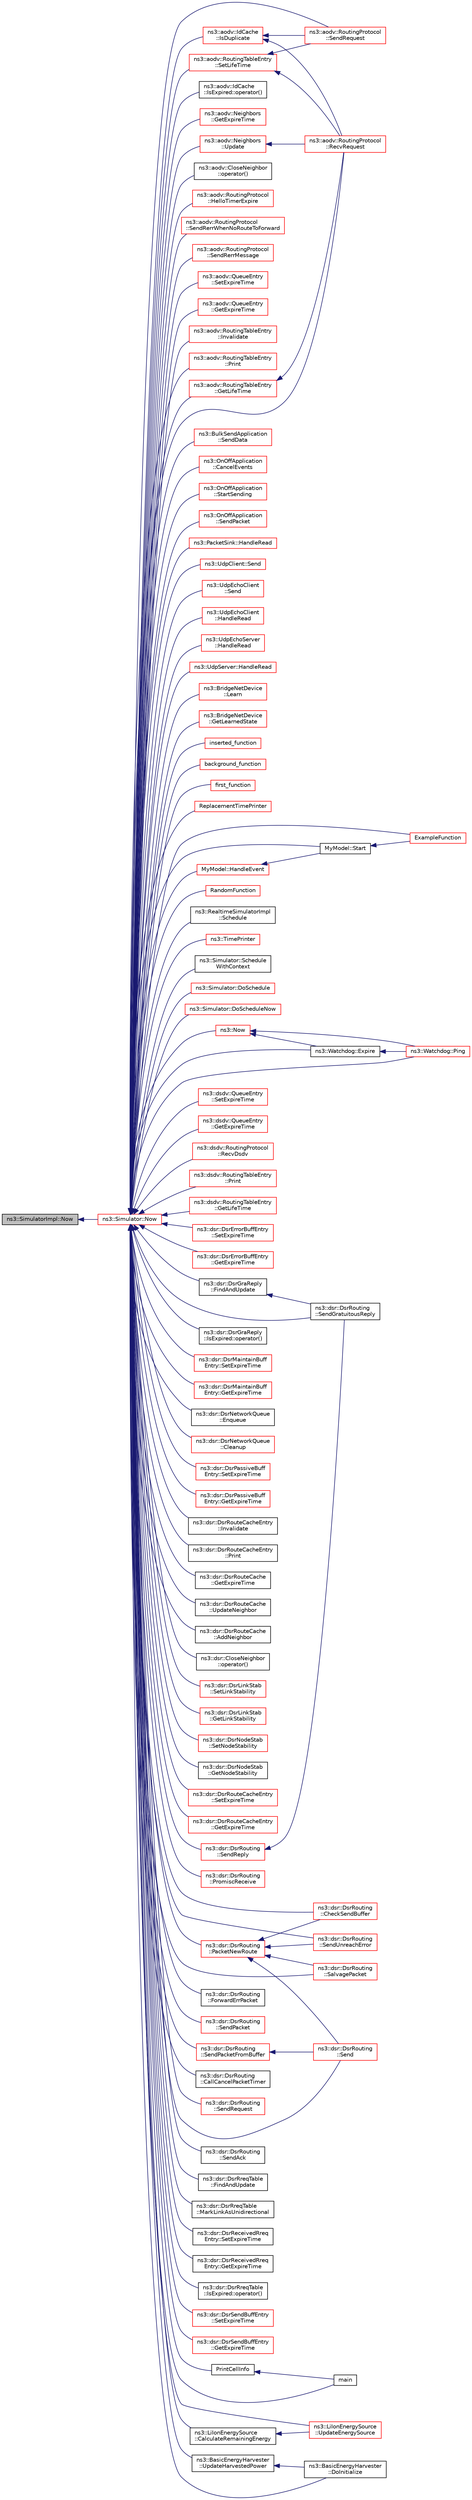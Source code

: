 digraph "ns3::SimulatorImpl::Now"
{
  edge [fontname="Helvetica",fontsize="10",labelfontname="Helvetica",labelfontsize="10"];
  node [fontname="Helvetica",fontsize="10",shape=record];
  rankdir="LR";
  Node1 [label="ns3::SimulatorImpl::Now",height=0.2,width=0.4,color="black", fillcolor="grey75", style="filled", fontcolor="black"];
  Node1 -> Node2 [dir="back",color="midnightblue",fontsize="10",style="solid"];
  Node2 [label="ns3::Simulator::Now",height=0.2,width=0.4,color="red", fillcolor="white", style="filled",URL="$d7/deb/classns3_1_1Simulator.html#ac3178fa975b419f7875e7105be122800"];
  Node2 -> Node3 [dir="back",color="midnightblue",fontsize="10",style="solid"];
  Node3 [label="ns3::aodv::IdCache\l::IsDuplicate",height=0.2,width=0.4,color="red", fillcolor="white", style="filled",URL="$d4/d92/classns3_1_1aodv_1_1IdCache.html#a6f32458e4f47ab3d977d8c81742b172c",tooltip="Check that entry (addr, id) exists in cache. Add entry, if it doesn&#39;t exist. "];
  Node3 -> Node4 [dir="back",color="midnightblue",fontsize="10",style="solid"];
  Node4 [label="ns3::aodv::RoutingProtocol\l::SendRequest",height=0.2,width=0.4,color="red", fillcolor="white", style="filled",URL="$db/dd0/classns3_1_1aodv_1_1RoutingProtocol.html#a483f8df4d7855b2a71e506f665ca0828",tooltip="Send RREQ. "];
  Node3 -> Node5 [dir="back",color="midnightblue",fontsize="10",style="solid"];
  Node5 [label="ns3::aodv::RoutingProtocol\l::RecvRequest",height=0.2,width=0.4,color="red", fillcolor="white", style="filled",URL="$db/dd0/classns3_1_1aodv_1_1RoutingProtocol.html#adc8555f0e1e8ba05ea80a412b412d064",tooltip="Receive RREQ. "];
  Node2 -> Node6 [dir="back",color="midnightblue",fontsize="10",style="solid"];
  Node6 [label="ns3::aodv::IdCache\l::IsExpired::operator()",height=0.2,width=0.4,color="black", fillcolor="white", style="filled",URL="$dd/db8/structns3_1_1aodv_1_1IdCache_1_1IsExpired.html#a0b3a20e3b5caba41ac616c638e46b654"];
  Node2 -> Node7 [dir="back",color="midnightblue",fontsize="10",style="solid"];
  Node7 [label="ns3::aodv::Neighbors\l::GetExpireTime",height=0.2,width=0.4,color="red", fillcolor="white", style="filled",URL="$d7/d21/classns3_1_1aodv_1_1Neighbors.html#a08811b3c7cfcc0a152a05d2d582ea6eb",tooltip="Return expire time for neighbor node with address addr, if exists, else return 0. ..."];
  Node2 -> Node8 [dir="back",color="midnightblue",fontsize="10",style="solid"];
  Node8 [label="ns3::aodv::Neighbors\l::Update",height=0.2,width=0.4,color="red", fillcolor="white", style="filled",URL="$d7/d21/classns3_1_1aodv_1_1Neighbors.html#a88577f05c06fbff8cf9ed281e9077f6e",tooltip="Update expire time for entry with address addr, if it exists, else add new entry. ..."];
  Node8 -> Node5 [dir="back",color="midnightblue",fontsize="10",style="solid"];
  Node2 -> Node9 [dir="back",color="midnightblue",fontsize="10",style="solid"];
  Node9 [label="ns3::aodv::CloseNeighbor\l::operator()",height=0.2,width=0.4,color="black", fillcolor="white", style="filled",URL="$db/d80/structns3_1_1aodv_1_1CloseNeighbor.html#a1d20d60ac0f7d92abed2f4d4cae66aa1"];
  Node2 -> Node4 [dir="back",color="midnightblue",fontsize="10",style="solid"];
  Node2 -> Node5 [dir="back",color="midnightblue",fontsize="10",style="solid"];
  Node2 -> Node10 [dir="back",color="midnightblue",fontsize="10",style="solid"];
  Node10 [label="ns3::aodv::RoutingProtocol\l::HelloTimerExpire",height=0.2,width=0.4,color="red", fillcolor="white", style="filled",URL="$db/dd0/classns3_1_1aodv_1_1RoutingProtocol.html#a4dc002f2942cbcf436d16183c1c71f10",tooltip="Schedule next send of hello message. "];
  Node2 -> Node11 [dir="back",color="midnightblue",fontsize="10",style="solid"];
  Node11 [label="ns3::aodv::RoutingProtocol\l::SendRerrWhenNoRouteToForward",height=0.2,width=0.4,color="red", fillcolor="white", style="filled",URL="$db/dd0/classns3_1_1aodv_1_1RoutingProtocol.html#aa8b4c8c3811348aa19e76218523796af"];
  Node2 -> Node12 [dir="back",color="midnightblue",fontsize="10",style="solid"];
  Node12 [label="ns3::aodv::RoutingProtocol\l::SendRerrMessage",height=0.2,width=0.4,color="red", fillcolor="white", style="filled",URL="$db/dd0/classns3_1_1aodv_1_1RoutingProtocol.html#abc216040fe7b7ac100ea7bf2ce9a0bdb",tooltip="Forward RERR. "];
  Node2 -> Node13 [dir="back",color="midnightblue",fontsize="10",style="solid"];
  Node13 [label="ns3::aodv::QueueEntry\l::SetExpireTime",height=0.2,width=0.4,color="red", fillcolor="white", style="filled",URL="$df/da1/classns3_1_1aodv_1_1QueueEntry.html#aa1837744c201bb1c76532ac6b8c916e8"];
  Node2 -> Node14 [dir="back",color="midnightblue",fontsize="10",style="solid"];
  Node14 [label="ns3::aodv::QueueEntry\l::GetExpireTime",height=0.2,width=0.4,color="red", fillcolor="white", style="filled",URL="$df/da1/classns3_1_1aodv_1_1QueueEntry.html#a4708195804d9c474a20e4e581a814622"];
  Node2 -> Node15 [dir="back",color="midnightblue",fontsize="10",style="solid"];
  Node15 [label="ns3::aodv::RoutingTableEntry\l::Invalidate",height=0.2,width=0.4,color="red", fillcolor="white", style="filled",URL="$d7/d69/classns3_1_1aodv_1_1RoutingTableEntry.html#a828a495f05feac45830d398ad0704e5f",tooltip="Mark entry as \"down\" (i.e. disable it) "];
  Node2 -> Node16 [dir="back",color="midnightblue",fontsize="10",style="solid"];
  Node16 [label="ns3::aodv::RoutingTableEntry\l::Print",height=0.2,width=0.4,color="red", fillcolor="white", style="filled",URL="$d7/d69/classns3_1_1aodv_1_1RoutingTableEntry.html#abe0a4cb20972ee53d3d6032e3af42d8a"];
  Node2 -> Node17 [dir="back",color="midnightblue",fontsize="10",style="solid"];
  Node17 [label="ns3::aodv::RoutingTableEntry\l::SetLifeTime",height=0.2,width=0.4,color="red", fillcolor="white", style="filled",URL="$d7/d69/classns3_1_1aodv_1_1RoutingTableEntry.html#a4ae3e687225c45915155b4e7f0f76b53"];
  Node17 -> Node4 [dir="back",color="midnightblue",fontsize="10",style="solid"];
  Node17 -> Node5 [dir="back",color="midnightblue",fontsize="10",style="solid"];
  Node2 -> Node18 [dir="back",color="midnightblue",fontsize="10",style="solid"];
  Node18 [label="ns3::aodv::RoutingTableEntry\l::GetLifeTime",height=0.2,width=0.4,color="red", fillcolor="white", style="filled",URL="$d7/d69/classns3_1_1aodv_1_1RoutingTableEntry.html#a342145eb4c5e8300a3895028f7915a74"];
  Node18 -> Node5 [dir="back",color="midnightblue",fontsize="10",style="solid"];
  Node2 -> Node19 [dir="back",color="midnightblue",fontsize="10",style="solid"];
  Node19 [label="ns3::BulkSendApplication\l::SendData",height=0.2,width=0.4,color="red", fillcolor="white", style="filled",URL="$de/dc0/classns3_1_1BulkSendApplication.html#afada5c9e192f74cce5eb7f99595d60da",tooltip="Send data until the L4 transmission buffer is full. "];
  Node2 -> Node20 [dir="back",color="midnightblue",fontsize="10",style="solid"];
  Node20 [label="ns3::OnOffApplication\l::CancelEvents",height=0.2,width=0.4,color="red", fillcolor="white", style="filled",URL="$dc/d04/classns3_1_1OnOffApplication.html#afb253c6f54b73e7ca4599ad5541bce5c",tooltip="Cancel all pending events. "];
  Node2 -> Node21 [dir="back",color="midnightblue",fontsize="10",style="solid"];
  Node21 [label="ns3::OnOffApplication\l::StartSending",height=0.2,width=0.4,color="red", fillcolor="white", style="filled",URL="$dc/d04/classns3_1_1OnOffApplication.html#ac3d42b6fa582b938e0197c1b8c015583",tooltip="Start an On period. "];
  Node2 -> Node22 [dir="back",color="midnightblue",fontsize="10",style="solid"];
  Node22 [label="ns3::OnOffApplication\l::SendPacket",height=0.2,width=0.4,color="red", fillcolor="white", style="filled",URL="$dc/d04/classns3_1_1OnOffApplication.html#afe6fb4d4e772370c797b722dbe6f7e3f",tooltip="Send a packet. "];
  Node2 -> Node23 [dir="back",color="midnightblue",fontsize="10",style="solid"];
  Node23 [label="ns3::PacketSink::HandleRead",height=0.2,width=0.4,color="red", fillcolor="white", style="filled",URL="$d9/dcb/classns3_1_1PacketSink.html#a6bffa1d7397f8aa2588a19686301de55",tooltip="Handle a packet received by the application. "];
  Node2 -> Node24 [dir="back",color="midnightblue",fontsize="10",style="solid"];
  Node24 [label="ns3::UdpClient::Send",height=0.2,width=0.4,color="red", fillcolor="white", style="filled",URL="$de/da9/classns3_1_1UdpClient.html#a1f30c47c9851f26913dbff4560979868",tooltip="Send a packet. "];
  Node2 -> Node25 [dir="back",color="midnightblue",fontsize="10",style="solid"];
  Node25 [label="ns3::UdpEchoClient\l::Send",height=0.2,width=0.4,color="red", fillcolor="white", style="filled",URL="$de/d6b/classns3_1_1UdpEchoClient.html#acdbfd43efe67c30d2eb0b92a8dcbcdde",tooltip="Send a packet. "];
  Node2 -> Node26 [dir="back",color="midnightblue",fontsize="10",style="solid"];
  Node26 [label="ns3::UdpEchoClient\l::HandleRead",height=0.2,width=0.4,color="red", fillcolor="white", style="filled",URL="$de/d6b/classns3_1_1UdpEchoClient.html#a44ea5f4d53219277cde466b9141d0d12",tooltip="Handle a packet reception. "];
  Node2 -> Node27 [dir="back",color="midnightblue",fontsize="10",style="solid"];
  Node27 [label="ns3::UdpEchoServer\l::HandleRead",height=0.2,width=0.4,color="red", fillcolor="white", style="filled",URL="$df/dc8/classns3_1_1UdpEchoServer.html#adcb6eb00f837652d738d2357ef7c11a3",tooltip="Handle a packet reception. "];
  Node2 -> Node28 [dir="back",color="midnightblue",fontsize="10",style="solid"];
  Node28 [label="ns3::UdpServer::HandleRead",height=0.2,width=0.4,color="red", fillcolor="white", style="filled",URL="$d0/d90/classns3_1_1UdpServer.html#a65a01672657a4a49f65cd3c3bb1ee420",tooltip="Handle a packet reception. "];
  Node2 -> Node29 [dir="back",color="midnightblue",fontsize="10",style="solid"];
  Node29 [label="ns3::BridgeNetDevice\l::Learn",height=0.2,width=0.4,color="red", fillcolor="white", style="filled",URL="$d9/d8d/classns3_1_1BridgeNetDevice.html#a9e0a97f4e3b3aa2cd1a3516cb739f721",tooltip="Learns the port a MAC address is sending from. "];
  Node2 -> Node30 [dir="back",color="midnightblue",fontsize="10",style="solid"];
  Node30 [label="ns3::BridgeNetDevice\l::GetLearnedState",height=0.2,width=0.4,color="red", fillcolor="white", style="filled",URL="$d9/d8d/classns3_1_1BridgeNetDevice.html#a944d20ca7524ef699812e653670407b6",tooltip="Gets the port associated to a source address. "];
  Node2 -> Node31 [dir="back",color="midnightblue",fontsize="10",style="solid"];
  Node31 [label="inserted_function",height=0.2,width=0.4,color="red", fillcolor="white", style="filled",URL="$d2/def/main-test-sync_8cc.html#a9b03c33f77fcea8b7888887fed6aa11f"];
  Node2 -> Node32 [dir="back",color="midnightblue",fontsize="10",style="solid"];
  Node32 [label="background_function",height=0.2,width=0.4,color="red", fillcolor="white", style="filled",URL="$d2/def/main-test-sync_8cc.html#afeb997847681305e1f5fd01776870464"];
  Node2 -> Node33 [dir="back",color="midnightblue",fontsize="10",style="solid"];
  Node33 [label="first_function",height=0.2,width=0.4,color="red", fillcolor="white", style="filled",URL="$d2/def/main-test-sync_8cc.html#aa009afa571d9f2b4edbeeb80fb22fca3"];
  Node2 -> Node34 [dir="back",color="midnightblue",fontsize="10",style="solid"];
  Node34 [label="ReplacementTimePrinter",height=0.2,width=0.4,color="red", fillcolor="white", style="filled",URL="$dd/d8e/sample-log-time-format_8cc.html#a88ecb1122aacd8f4e9f8a7c8319dc180"];
  Node2 -> Node35 [dir="back",color="midnightblue",fontsize="10",style="solid"];
  Node35 [label="MyModel::Start",height=0.2,width=0.4,color="black", fillcolor="white", style="filled",URL="$d5/da6/classMyModel.html#abf08683668663b0613f41d5528c9fb78"];
  Node35 -> Node36 [dir="back",color="midnightblue",fontsize="10",style="solid"];
  Node36 [label="ExampleFunction",height=0.2,width=0.4,color="red", fillcolor="white", style="filled",URL="$da/d5a/sample-simulator_8cc.html#a445145225afdfd0a7f9ec1780b5cd49d"];
  Node2 -> Node37 [dir="back",color="midnightblue",fontsize="10",style="solid"];
  Node37 [label="MyModel::HandleEvent",height=0.2,width=0.4,color="red", fillcolor="white", style="filled",URL="$d5/da6/classMyModel.html#ab922ec537229c1478f22fdca05410f29"];
  Node37 -> Node35 [dir="back",color="midnightblue",fontsize="10",style="solid"];
  Node2 -> Node36 [dir="back",color="midnightblue",fontsize="10",style="solid"];
  Node2 -> Node38 [dir="back",color="midnightblue",fontsize="10",style="solid"];
  Node38 [label="RandomFunction",height=0.2,width=0.4,color="red", fillcolor="white", style="filled",URL="$da/d5a/sample-simulator_8cc.html#a935efb5a8a96132ec1ba8bd67487b97b"];
  Node2 -> Node39 [dir="back",color="midnightblue",fontsize="10",style="solid"];
  Node39 [label="ns3::RealtimeSimulatorImpl\l::Schedule",height=0.2,width=0.4,color="black", fillcolor="white", style="filled",URL="$da/d73/classns3_1_1RealtimeSimulatorImpl.html#a2ff9f754084280c9f478cc7028cce3bf"];
  Node2 -> Node40 [dir="back",color="midnightblue",fontsize="10",style="solid"];
  Node40 [label="ns3::TimePrinter",height=0.2,width=0.4,color="red", fillcolor="white", style="filled",URL="$d8/dff/group__logging.html#gaaad3642e8247a056cd83001d805b0812"];
  Node2 -> Node41 [dir="back",color="midnightblue",fontsize="10",style="solid"];
  Node41 [label="ns3::Simulator::Schedule\lWithContext",height=0.2,width=0.4,color="black", fillcolor="white", style="filled",URL="$d7/deb/classns3_1_1Simulator.html#a5ba9b2de598375791433f1bb9ba9ca83"];
  Node2 -> Node42 [dir="back",color="midnightblue",fontsize="10",style="solid"];
  Node42 [label="ns3::Simulator::DoSchedule",height=0.2,width=0.4,color="red", fillcolor="white", style="filled",URL="$d7/deb/classns3_1_1Simulator.html#a47af23973938819bdc89cb2807e09ed5"];
  Node2 -> Node43 [dir="back",color="midnightblue",fontsize="10",style="solid"];
  Node43 [label="ns3::Simulator::DoScheduleNow",height=0.2,width=0.4,color="red", fillcolor="white", style="filled",URL="$d7/deb/classns3_1_1Simulator.html#a9377ee62d67f7923318c4313a3b285f8"];
  Node2 -> Node44 [dir="back",color="midnightblue",fontsize="10",style="solid"];
  Node44 [label="ns3::Now",height=0.2,width=0.4,color="red", fillcolor="white", style="filled",URL="$d4/d8b/group__simulator.html#gac3635e2e87f7ce316c89290ee1b01d0d",tooltip="create an ns3::Time instance which contains the current simulation time. "];
  Node44 -> Node45 [dir="back",color="midnightblue",fontsize="10",style="solid"];
  Node45 [label="ns3::Watchdog::Ping",height=0.2,width=0.4,color="red", fillcolor="white", style="filled",URL="$d7/dba/classns3_1_1Watchdog.html#a979e51daa6b92c872a78857cfe54c41a"];
  Node44 -> Node46 [dir="back",color="midnightblue",fontsize="10",style="solid"];
  Node46 [label="ns3::Watchdog::Expire",height=0.2,width=0.4,color="black", fillcolor="white", style="filled",URL="$d7/dba/classns3_1_1Watchdog.html#a483d1c00751c98629f3c128453b0cfb2"];
  Node46 -> Node45 [dir="back",color="midnightblue",fontsize="10",style="solid"];
  Node2 -> Node45 [dir="back",color="midnightblue",fontsize="10",style="solid"];
  Node2 -> Node46 [dir="back",color="midnightblue",fontsize="10",style="solid"];
  Node2 -> Node47 [dir="back",color="midnightblue",fontsize="10",style="solid"];
  Node47 [label="ns3::dsdv::QueueEntry\l::SetExpireTime",height=0.2,width=0.4,color="red", fillcolor="white", style="filled",URL="$da/d9b/classns3_1_1dsdv_1_1QueueEntry.html#a4c1d0b3f44a8760224aaf91384dec2ef"];
  Node2 -> Node48 [dir="back",color="midnightblue",fontsize="10",style="solid"];
  Node48 [label="ns3::dsdv::QueueEntry\l::GetExpireTime",height=0.2,width=0.4,color="red", fillcolor="white", style="filled",URL="$da/d9b/classns3_1_1dsdv_1_1QueueEntry.html#a6918897c5b1efbd8d2801c898e605ec7"];
  Node2 -> Node49 [dir="back",color="midnightblue",fontsize="10",style="solid"];
  Node49 [label="ns3::dsdv::RoutingProtocol\l::RecvDsdv",height=0.2,width=0.4,color="red", fillcolor="white", style="filled",URL="$de/dca/classns3_1_1dsdv_1_1RoutingProtocol.html#ad27475d64bfd478b57d73f3cc08d4c99",tooltip="Receive and process dsdv control packet. "];
  Node2 -> Node50 [dir="back",color="midnightblue",fontsize="10",style="solid"];
  Node50 [label="ns3::dsdv::RoutingTableEntry\l::Print",height=0.2,width=0.4,color="red", fillcolor="white", style="filled",URL="$d0/d36/classns3_1_1dsdv_1_1RoutingTableEntry.html#a9265d9edd111ba791855b81101f82eb5"];
  Node2 -> Node51 [dir="back",color="midnightblue",fontsize="10",style="solid"];
  Node51 [label="ns3::dsdv::RoutingTableEntry\l::GetLifeTime",height=0.2,width=0.4,color="red", fillcolor="white", style="filled",URL="$d0/d36/classns3_1_1dsdv_1_1RoutingTableEntry.html#a0053dda05f804f6996740983d7f88c1c"];
  Node2 -> Node52 [dir="back",color="midnightblue",fontsize="10",style="solid"];
  Node52 [label="ns3::dsr::DsrErrorBuffEntry\l::SetExpireTime",height=0.2,width=0.4,color="red", fillcolor="white", style="filled",URL="$de/d8d/classns3_1_1dsr_1_1DsrErrorBuffEntry.html#a92707d73edf68b3fccf228f2a40d4996"];
  Node2 -> Node53 [dir="back",color="midnightblue",fontsize="10",style="solid"];
  Node53 [label="ns3::dsr::DsrErrorBuffEntry\l::GetExpireTime",height=0.2,width=0.4,color="red", fillcolor="white", style="filled",URL="$de/d8d/classns3_1_1dsr_1_1DsrErrorBuffEntry.html#a70a11c86f549caf00a2bfeac75b3766b"];
  Node2 -> Node54 [dir="back",color="midnightblue",fontsize="10",style="solid"];
  Node54 [label="ns3::dsr::DsrGraReply\l::FindAndUpdate",height=0.2,width=0.4,color="black", fillcolor="white", style="filled",URL="$dc/d42/classns3_1_1dsr_1_1DsrGraReply.html#ad8e17d0d037d282a4b2f70d40d1a189b",tooltip="Update the route entry if found, create a new one if not. "];
  Node54 -> Node55 [dir="back",color="midnightblue",fontsize="10",style="solid"];
  Node55 [label="ns3::dsr::DsrRouting\l::SendGratuitousReply",height=0.2,width=0.4,color="black", fillcolor="white", style="filled",URL="$df/d32/classns3_1_1dsr_1_1DsrRouting.html#a780988be538d2a1030d127f1d3c7932c",tooltip="Send the gratuitous reply. "];
  Node2 -> Node56 [dir="back",color="midnightblue",fontsize="10",style="solid"];
  Node56 [label="ns3::dsr::DsrGraReply\l::IsExpired::operator()",height=0.2,width=0.4,color="black", fillcolor="white", style="filled",URL="$d7/d69/structns3_1_1dsr_1_1DsrGraReply_1_1IsExpired.html#a23f04ef8bf01b08b7ed5a80219f3fb8d"];
  Node2 -> Node57 [dir="back",color="midnightblue",fontsize="10",style="solid"];
  Node57 [label="ns3::dsr::DsrMaintainBuff\lEntry::SetExpireTime",height=0.2,width=0.4,color="red", fillcolor="white", style="filled",URL="$dd/d10/classns3_1_1dsr_1_1DsrMaintainBuffEntry.html#a07a079b2093dde9f877bc9c8d75fe843"];
  Node2 -> Node58 [dir="back",color="midnightblue",fontsize="10",style="solid"];
  Node58 [label="ns3::dsr::DsrMaintainBuff\lEntry::GetExpireTime",height=0.2,width=0.4,color="red", fillcolor="white", style="filled",URL="$dd/d10/classns3_1_1dsr_1_1DsrMaintainBuffEntry.html#a99695fa517f28794bb8fd88bb7982399"];
  Node2 -> Node59 [dir="back",color="midnightblue",fontsize="10",style="solid"];
  Node59 [label="ns3::dsr::DsrNetworkQueue\l::Enqueue",height=0.2,width=0.4,color="black", fillcolor="white", style="filled",URL="$dd/dad/classns3_1_1dsr_1_1DsrNetworkQueue.html#a308594b0e71669719da1df485b039e06"];
  Node2 -> Node60 [dir="back",color="midnightblue",fontsize="10",style="solid"];
  Node60 [label="ns3::dsr::DsrNetworkQueue\l::Cleanup",height=0.2,width=0.4,color="red", fillcolor="white", style="filled",URL="$dd/dad/classns3_1_1dsr_1_1DsrNetworkQueue.html#ae2dae3ec7137252a159a85b5ed91cca6"];
  Node2 -> Node61 [dir="back",color="midnightblue",fontsize="10",style="solid"];
  Node61 [label="ns3::dsr::DsrPassiveBuff\lEntry::SetExpireTime",height=0.2,width=0.4,color="red", fillcolor="white", style="filled",URL="$d8/d13/classns3_1_1dsr_1_1DsrPassiveBuffEntry.html#a0e69e7729b817374866feaa359cbd8eb"];
  Node2 -> Node62 [dir="back",color="midnightblue",fontsize="10",style="solid"];
  Node62 [label="ns3::dsr::DsrPassiveBuff\lEntry::GetExpireTime",height=0.2,width=0.4,color="red", fillcolor="white", style="filled",URL="$d8/d13/classns3_1_1dsr_1_1DsrPassiveBuffEntry.html#a1de6cb2cbb0c7b661f3de14478fd601f"];
  Node2 -> Node63 [dir="back",color="midnightblue",fontsize="10",style="solid"];
  Node63 [label="ns3::dsr::DsrRouteCacheEntry\l::Invalidate",height=0.2,width=0.4,color="black", fillcolor="white", style="filled",URL="$d3/d34/classns3_1_1dsr_1_1DsrRouteCacheEntry.html#aae6f1c986eeaac334515ecc7463b9cd9",tooltip="Mark entry as \"down\" (i.e. disable it) "];
  Node2 -> Node64 [dir="back",color="midnightblue",fontsize="10",style="solid"];
  Node64 [label="ns3::dsr::DsrRouteCacheEntry\l::Print",height=0.2,width=0.4,color="black", fillcolor="white", style="filled",URL="$d3/d34/classns3_1_1dsr_1_1DsrRouteCacheEntry.html#a52226675288af76fd25e658722673892",tooltip="Print necessary fields. "];
  Node2 -> Node65 [dir="back",color="midnightblue",fontsize="10",style="solid"];
  Node65 [label="ns3::dsr::DsrRouteCache\l::GetExpireTime",height=0.2,width=0.4,color="black", fillcolor="white", style="filled",URL="$df/d3d/classns3_1_1dsr_1_1DsrRouteCache.html#aa9a8137b8eb12cdc8961fb1c51b0a3f4",tooltip="Return expire time for neighbor node with address addr, if exists, else return 0. ..."];
  Node2 -> Node66 [dir="back",color="midnightblue",fontsize="10",style="solid"];
  Node66 [label="ns3::dsr::DsrRouteCache\l::UpdateNeighbor",height=0.2,width=0.4,color="black", fillcolor="white", style="filled",URL="$df/d3d/classns3_1_1dsr_1_1DsrRouteCache.html#acfa1d1263cce66806fa910f6a3de342a",tooltip="Update expire time for entry with address addr, if it exists, else add new entry. ..."];
  Node2 -> Node67 [dir="back",color="midnightblue",fontsize="10",style="solid"];
  Node67 [label="ns3::dsr::DsrRouteCache\l::AddNeighbor",height=0.2,width=0.4,color="black", fillcolor="white", style="filled",URL="$df/d3d/classns3_1_1dsr_1_1DsrRouteCache.html#aff6d75f7d80d35771b811c16a98af867",tooltip="Add to the neighbor list. "];
  Node2 -> Node68 [dir="back",color="midnightblue",fontsize="10",style="solid"];
  Node68 [label="ns3::dsr::CloseNeighbor\l::operator()",height=0.2,width=0.4,color="black", fillcolor="white", style="filled",URL="$d7/d74/structns3_1_1dsr_1_1CloseNeighbor.html#a4d39c2763d7ae910bcc4032a252b9659"];
  Node2 -> Node69 [dir="back",color="midnightblue",fontsize="10",style="solid"];
  Node69 [label="ns3::dsr::DsrLinkStab\l::SetLinkStability",height=0.2,width=0.4,color="red", fillcolor="white", style="filled",URL="$da/d49/classns3_1_1dsr_1_1DsrLinkStab.html#a3ce3dbb6969208d234363a3b57135dc6",tooltip="set/get the link stability "];
  Node2 -> Node70 [dir="back",color="midnightblue",fontsize="10",style="solid"];
  Node70 [label="ns3::dsr::DsrLinkStab\l::GetLinkStability",height=0.2,width=0.4,color="red", fillcolor="white", style="filled",URL="$da/d49/classns3_1_1dsr_1_1DsrLinkStab.html#a3e63b296a9df220db2963ae64b441338"];
  Node2 -> Node71 [dir="back",color="midnightblue",fontsize="10",style="solid"];
  Node71 [label="ns3::dsr::DsrNodeStab\l::SetNodeStability",height=0.2,width=0.4,color="red", fillcolor="white", style="filled",URL="$d4/d07/classns3_1_1dsr_1_1DsrNodeStab.html#a883435e6c2d65cd7089e54a30d7b03b5"];
  Node2 -> Node72 [dir="back",color="midnightblue",fontsize="10",style="solid"];
  Node72 [label="ns3::dsr::DsrNodeStab\l::GetNodeStability",height=0.2,width=0.4,color="black", fillcolor="white", style="filled",URL="$d4/d07/classns3_1_1dsr_1_1DsrNodeStab.html#a377f687c26c8c0f3780024b359c57d72"];
  Node2 -> Node73 [dir="back",color="midnightblue",fontsize="10",style="solid"];
  Node73 [label="ns3::dsr::DsrRouteCacheEntry\l::SetExpireTime",height=0.2,width=0.4,color="red", fillcolor="white", style="filled",URL="$d3/d34/classns3_1_1dsr_1_1DsrRouteCacheEntry.html#ac9a2464c737c85814a9d76219c8eab37"];
  Node2 -> Node74 [dir="back",color="midnightblue",fontsize="10",style="solid"];
  Node74 [label="ns3::dsr::DsrRouteCacheEntry\l::GetExpireTime",height=0.2,width=0.4,color="red", fillcolor="white", style="filled",URL="$d3/d34/classns3_1_1dsr_1_1DsrRouteCacheEntry.html#ab78748f3694b63ee45a15a4e3e8436d1"];
  Node2 -> Node75 [dir="back",color="midnightblue",fontsize="10",style="solid"];
  Node75 [label="ns3::dsr::DsrRouting\l::CheckSendBuffer",height=0.2,width=0.4,color="red", fillcolor="white", style="filled",URL="$df/d32/classns3_1_1dsr_1_1DsrRouting.html#a03ace9023e9fe58434dc004123c7d9e0",tooltip="Check the send buffer of packets with route when send buffer timer expire. "];
  Node2 -> Node76 [dir="back",color="midnightblue",fontsize="10",style="solid"];
  Node76 [label="ns3::dsr::DsrRouting\l::PromiscReceive",height=0.2,width=0.4,color="red", fillcolor="white", style="filled",URL="$df/d32/classns3_1_1dsr_1_1DsrRouting.html#a95d4ab6177fb07d4791a2ed82cd4a2bb",tooltip="Promiscuous receive data packets destined to some other node. "];
  Node2 -> Node77 [dir="back",color="midnightblue",fontsize="10",style="solid"];
  Node77 [label="ns3::dsr::DsrRouting\l::PacketNewRoute",height=0.2,width=0.4,color="red", fillcolor="white", style="filled",URL="$df/d32/classns3_1_1dsr_1_1DsrRouting.html#ae70ab39db551d1d81afc081196f78017",tooltip="When route vector corrupted, originate a new packet, normally not happening. "];
  Node77 -> Node75 [dir="back",color="midnightblue",fontsize="10",style="solid"];
  Node77 -> Node78 [dir="back",color="midnightblue",fontsize="10",style="solid"];
  Node78 [label="ns3::dsr::DsrRouting\l::SendUnreachError",height=0.2,width=0.4,color="red", fillcolor="white", style="filled",URL="$df/d32/classns3_1_1dsr_1_1DsrRouting.html#ace5dd08bac91fa199ddfac7e81125a62",tooltip="This function is responsible for sending error packets in case of break link to next hop..."];
  Node77 -> Node79 [dir="back",color="midnightblue",fontsize="10",style="solid"];
  Node79 [label="ns3::dsr::DsrRouting\l::Send",height=0.2,width=0.4,color="red", fillcolor="white", style="filled",URL="$df/d32/classns3_1_1dsr_1_1DsrRouting.html#af67eeb07193d10db8308cb4ecbe08b02",tooltip="This function is called by higher layer protocol when sending packets. "];
  Node77 -> Node80 [dir="back",color="midnightblue",fontsize="10",style="solid"];
  Node80 [label="ns3::dsr::DsrRouting\l::SalvagePacket",height=0.2,width=0.4,color="red", fillcolor="white", style="filled",URL="$df/d32/classns3_1_1dsr_1_1DsrRouting.html#a83dd51056e4e48ad538ff41fda129272",tooltip="Salvage the packet which has been transmitted for 3 times. "];
  Node2 -> Node78 [dir="back",color="midnightblue",fontsize="10",style="solid"];
  Node2 -> Node81 [dir="back",color="midnightblue",fontsize="10",style="solid"];
  Node81 [label="ns3::dsr::DsrRouting\l::ForwardErrPacket",height=0.2,width=0.4,color="black", fillcolor="white", style="filled",URL="$df/d32/classns3_1_1dsr_1_1DsrRouting.html#a2c5629706b8a73cce84964231ac93d6b",tooltip="This function is responsible for forwarding error packets along the route. "];
  Node2 -> Node79 [dir="back",color="midnightblue",fontsize="10",style="solid"];
  Node2 -> Node82 [dir="back",color="midnightblue",fontsize="10",style="solid"];
  Node82 [label="ns3::dsr::DsrRouting\l::SendPacket",height=0.2,width=0.4,color="red", fillcolor="white", style="filled",URL="$df/d32/classns3_1_1dsr_1_1DsrRouting.html#a84a2caf24a41eef8993b64cb22874f95",tooltip="This function is called by when really sending out the packet. "];
  Node2 -> Node83 [dir="back",color="midnightblue",fontsize="10",style="solid"];
  Node83 [label="ns3::dsr::DsrRouting\l::SendPacketFromBuffer",height=0.2,width=0.4,color="red", fillcolor="white", style="filled",URL="$df/d32/classns3_1_1dsr_1_1DsrRouting.html#a1a862a16f3a5527f9425763864ac3e80",tooltip="This function is responsible for sending out data packets when have route, if no route found..."];
  Node83 -> Node79 [dir="back",color="midnightblue",fontsize="10",style="solid"];
  Node2 -> Node84 [dir="back",color="midnightblue",fontsize="10",style="solid"];
  Node84 [label="ns3::dsr::DsrRouting\l::CallCancelPacketTimer",height=0.2,width=0.4,color="black", fillcolor="white", style="filled",URL="$df/d32/classns3_1_1dsr_1_1DsrRouting.html#a720cc99dcbb0bc42539f0cab37018ae6",tooltip="Call the cancel packet retransmission timer function. "];
  Node2 -> Node80 [dir="back",color="midnightblue",fontsize="10",style="solid"];
  Node2 -> Node85 [dir="back",color="midnightblue",fontsize="10",style="solid"];
  Node85 [label="ns3::dsr::DsrRouting\l::SendRequest",height=0.2,width=0.4,color="red", fillcolor="white", style="filled",URL="$df/d32/classns3_1_1dsr_1_1DsrRouting.html#a21496638c09e75ea310e876135d0bf64",tooltip="Forward the route request if the node is not the destination. "];
  Node2 -> Node55 [dir="back",color="midnightblue",fontsize="10",style="solid"];
  Node2 -> Node86 [dir="back",color="midnightblue",fontsize="10",style="solid"];
  Node86 [label="ns3::dsr::DsrRouting\l::SendReply",height=0.2,width=0.4,color="red", fillcolor="white", style="filled",URL="$df/d32/classns3_1_1dsr_1_1DsrRouting.html#a69e03d265224fc60bf135b2496d97f04"];
  Node86 -> Node55 [dir="back",color="midnightblue",fontsize="10",style="solid"];
  Node2 -> Node87 [dir="back",color="midnightblue",fontsize="10",style="solid"];
  Node87 [label="ns3::dsr::DsrRouting\l::SendAck",height=0.2,width=0.4,color="black", fillcolor="white", style="filled",URL="$df/d32/classns3_1_1dsr_1_1DsrRouting.html#af60f582ca5ce9871a1f582f052511a38"];
  Node2 -> Node88 [dir="back",color="midnightblue",fontsize="10",style="solid"];
  Node88 [label="ns3::dsr::DsrRreqTable\l::FindAndUpdate",height=0.2,width=0.4,color="black", fillcolor="white", style="filled",URL="$d9/d94/classns3_1_1dsr_1_1DsrRreqTable.html#a1ad376426517477ac20982d0114b25d0",tooltip="Find the entry in the route request queue to see if already exists. "];
  Node2 -> Node89 [dir="back",color="midnightblue",fontsize="10",style="solid"];
  Node89 [label="ns3::dsr::DsrRreqTable\l::MarkLinkAsUnidirectional",height=0.2,width=0.4,color="black", fillcolor="white", style="filled",URL="$d9/d94/classns3_1_1dsr_1_1DsrRreqTable.html#a9d1db35e25977a32b073342587cdf672",tooltip="Mark entry as unidirectional (e.g. add this neighbor to \"blacklist\" for blacklistTimeout period) ..."];
  Node2 -> Node90 [dir="back",color="midnightblue",fontsize="10",style="solid"];
  Node90 [label="ns3::dsr::DsrReceivedRreq\lEntry::SetExpireTime",height=0.2,width=0.4,color="black", fillcolor="white", style="filled",URL="$da/d77/classns3_1_1dsr_1_1DsrReceivedRreqEntry.html#a175ccc1fee274bce6cff95c8c9127756"];
  Node2 -> Node91 [dir="back",color="midnightblue",fontsize="10",style="solid"];
  Node91 [label="ns3::dsr::DsrReceivedRreq\lEntry::GetExpireTime",height=0.2,width=0.4,color="black", fillcolor="white", style="filled",URL="$da/d77/classns3_1_1dsr_1_1DsrReceivedRreqEntry.html#a6fe4af3cda61b3a37c78cd7d56c02101"];
  Node2 -> Node92 [dir="back",color="midnightblue",fontsize="10",style="solid"];
  Node92 [label="ns3::dsr::DsrRreqTable\l::IsExpired::operator()",height=0.2,width=0.4,color="black", fillcolor="white", style="filled",URL="$d7/db1/structns3_1_1dsr_1_1DsrRreqTable_1_1IsExpired.html#af855f0a68f1e6710322fbecf79e0b0f5"];
  Node2 -> Node93 [dir="back",color="midnightblue",fontsize="10",style="solid"];
  Node93 [label="ns3::dsr::DsrSendBuffEntry\l::SetExpireTime",height=0.2,width=0.4,color="red", fillcolor="white", style="filled",URL="$d8/db7/classns3_1_1dsr_1_1DsrSendBuffEntry.html#ac5f56445036674cd9c7d5d58cf89ca26"];
  Node2 -> Node94 [dir="back",color="midnightblue",fontsize="10",style="solid"];
  Node94 [label="ns3::dsr::DsrSendBuffEntry\l::GetExpireTime",height=0.2,width=0.4,color="red", fillcolor="white", style="filled",URL="$d8/db7/classns3_1_1dsr_1_1DsrSendBuffEntry.html#ace62cdbf3ee5240e4d6be6a5a00226a2"];
  Node2 -> Node95 [dir="back",color="midnightblue",fontsize="10",style="solid"];
  Node95 [label="PrintCellInfo",height=0.2,width=0.4,color="black", fillcolor="white", style="filled",URL="$df/d15/examples_2li-ion-energy-source_8cc.html#a5a233214e03143292862c2a936b073eb"];
  Node95 -> Node96 [dir="back",color="midnightblue",fontsize="10",style="solid"];
  Node96 [label="main",height=0.2,width=0.4,color="black", fillcolor="white", style="filled",URL="$df/d15/examples_2li-ion-energy-source_8cc.html#a3c04138a5bfe5d72780bb7e82a18e627"];
  Node2 -> Node96 [dir="back",color="midnightblue",fontsize="10",style="solid"];
  Node2 -> Node97 [dir="back",color="midnightblue",fontsize="10",style="solid"];
  Node97 [label="ns3::LiIonEnergySource\l::UpdateEnergySource",height=0.2,width=0.4,color="red", fillcolor="white", style="filled",URL="$dd/d9d/classns3_1_1LiIonEnergySource.html#a189ac70234f5af2d1b1457ea43bd1b9f"];
  Node2 -> Node98 [dir="back",color="midnightblue",fontsize="10",style="solid"];
  Node98 [label="ns3::LiIonEnergySource\l::CalculateRemainingEnergy",height=0.2,width=0.4,color="black", fillcolor="white", style="filled",URL="$dd/d9d/classns3_1_1LiIonEnergySource.html#a7df49ec678488cab1e5d57a2ee7e3ddb"];
  Node98 -> Node97 [dir="back",color="midnightblue",fontsize="10",style="solid"];
  Node2 -> Node99 [dir="back",color="midnightblue",fontsize="10",style="solid"];
  Node99 [label="ns3::BasicEnergyHarvester\l::UpdateHarvestedPower",height=0.2,width=0.4,color="black", fillcolor="white", style="filled",URL="$d5/df9/classns3_1_1BasicEnergyHarvester.html#aa1a0d934e9024f469a6b06b3b960f34e"];
  Node99 -> Node100 [dir="back",color="midnightblue",fontsize="10",style="solid"];
  Node100 [label="ns3::BasicEnergyHarvester\l::DoInitialize",height=0.2,width=0.4,color="black", fillcolor="white", style="filled",URL="$d5/df9/classns3_1_1BasicEnergyHarvester.html#afac6df462e0e60f32b09cdbd0c6daef8",tooltip="Defined in ns3::Object. "];
  Node2 -> Node100 [dir="back",color="midnightblue",fontsize="10",style="solid"];
}
